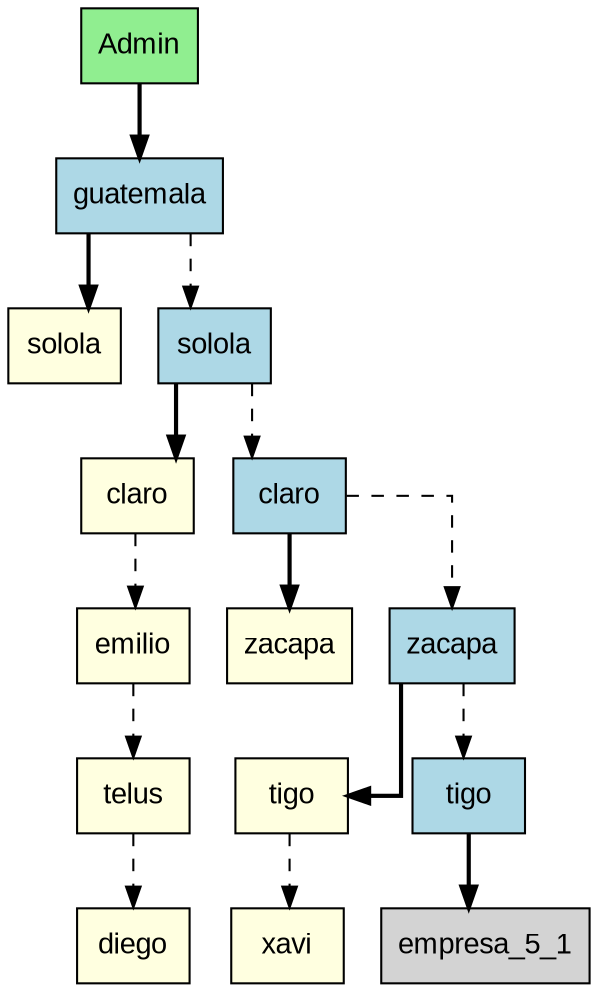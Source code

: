 digraph MatrizLayout {
  rankdir=TB;
  node [shape=box, style=filled, fontname=Arial];
  splines=ortho;
  admin [label="Admin", pos="0,0!", fillcolor=lightgreen];
  departamento1 [label="guatemala", pos="1,0!", fillcolor=lightblue];
  empresa_1_1 [label="solola", pos="0,1!", fillcolor=lightyellow];
  departamento1 -> empresa_1_1 [style=bold];
  departamento2 [label="solola", pos="2,0!", fillcolor=lightblue];
  departamento1 -> departamento2 [style=dashed];
  empresa_2_1 [label="claro", pos="0,1!", fillcolor=lightyellow];
  empresa_2_2 [label="emilio", pos="0,2!", fillcolor=lightyellow];
  empresa_2_1 -> empresa_2_2 [style=dashed];
  empresa_2_3 [label="telus", pos="0,3!", fillcolor=lightyellow];
  empresa_2_2 -> empresa_2_3 [style=dashed];
  empresa_2_4 [label="diego", pos="0,4!", fillcolor=lightyellow];
  empresa_2_3 -> empresa_2_4 [style=dashed];
  departamento2 -> empresa_2_1 [style=bold];
  departamento3 [label="claro", pos="3,0!", fillcolor=lightblue];
  departamento2 -> departamento3 [style=dashed];
  empresa_3_1 [label="zacapa", pos="0,1!", fillcolor=lightyellow];
  departamento3 -> empresa_3_1 [style=bold];
  departamento4 [label="zacapa", pos="4,0!", fillcolor=lightblue];
  departamento3 -> departamento4 [style=dashed];
  empresa_4_1 [label="tigo", pos="0,1!", fillcolor=lightyellow];
  empresa_4_2 [label="xavi", pos="0,2!", fillcolor=lightyellow];
  empresa_4_1 -> empresa_4_2 [style=dashed];
  departamento4 -> empresa_4_1 [style=bold];
  departamento5 [label="tigo", pos="5,0!", fillcolor=lightblue];
  departamento4 -> departamento5 [style=dashed];
  departamento5 -> empresa_5_1 [style=bold];
  admin -> departamento1 [style=bold];
}
